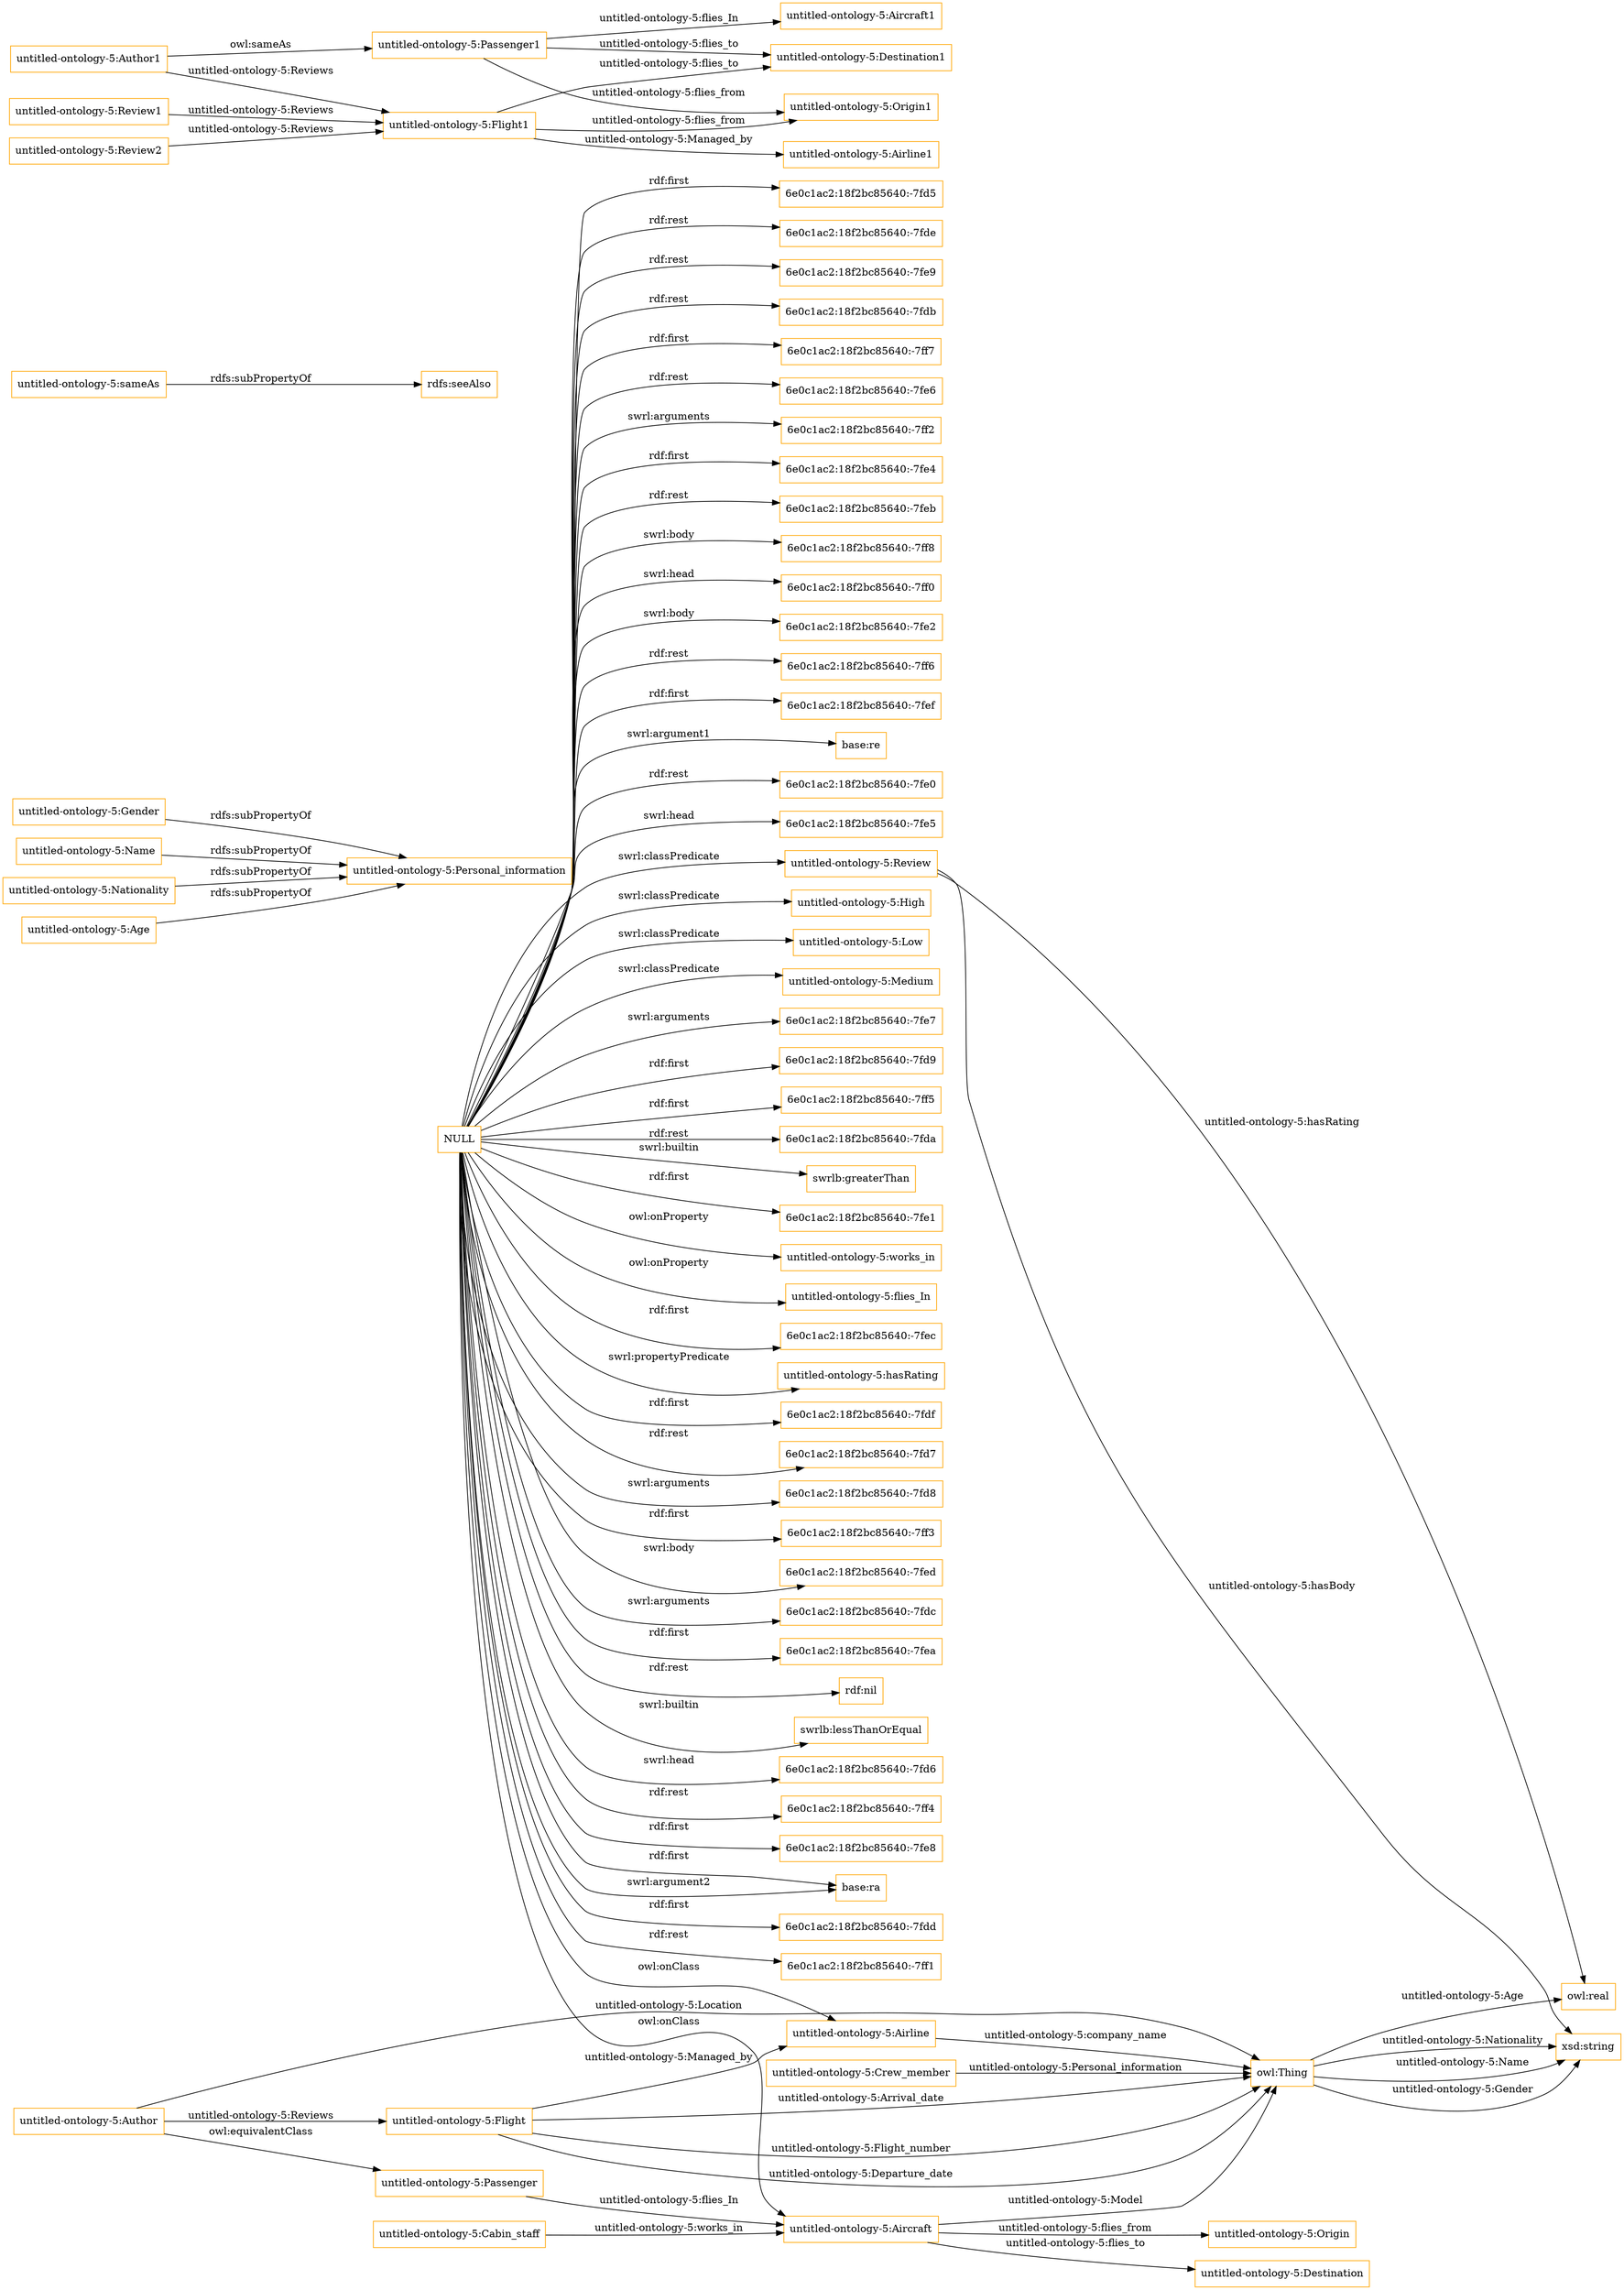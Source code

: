 digraph ar2dtool_diagram { 
rankdir=LR;
size="1501"
node [shape = rectangle, color="orange"]; "untitled-ontology-5:Review" "untitled-ontology-5:Origin" "untitled-ontology-5:Flight" "untitled-ontology-5:Passenger" "untitled-ontology-5:High" "untitled-ontology-5:Author" "untitled-ontology-5:Low" "untitled-ontology-5:Crew_member" "untitled-ontology-5:Cabin_staff" "untitled-ontology-5:Medium" "untitled-ontology-5:Destination" "untitled-ontology-5:Aircraft" "untitled-ontology-5:Airline" ; /*classes style*/
	"NULL" -> "6e0c1ac2:18f2bc85640:-7fe7" [ label = "swrl:arguments" ];
	"NULL" -> "6e0c1ac2:18f2bc85640:-7fd9" [ label = "rdf:first" ];
	"NULL" -> "6e0c1ac2:18f2bc85640:-7ff5" [ label = "rdf:first" ];
	"NULL" -> "untitled-ontology-5:Low" [ label = "swrl:classPredicate" ];
	"NULL" -> "6e0c1ac2:18f2bc85640:-7fda" [ label = "rdf:rest" ];
	"NULL" -> "swrlb:greaterThan" [ label = "swrl:builtin" ];
	"NULL" -> "6e0c1ac2:18f2bc85640:-7fe1" [ label = "rdf:first" ];
	"NULL" -> "untitled-ontology-5:works_in" [ label = "owl:onProperty" ];
	"NULL" -> "untitled-ontology-5:flies_In" [ label = "owl:onProperty" ];
	"NULL" -> "6e0c1ac2:18f2bc85640:-7fec" [ label = "rdf:first" ];
	"NULL" -> "untitled-ontology-5:hasRating" [ label = "swrl:propertyPredicate" ];
	"NULL" -> "6e0c1ac2:18f2bc85640:-7fdf" [ label = "rdf:first" ];
	"NULL" -> "6e0c1ac2:18f2bc85640:-7fd7" [ label = "rdf:rest" ];
	"NULL" -> "6e0c1ac2:18f2bc85640:-7fd8" [ label = "swrl:arguments" ];
	"NULL" -> "6e0c1ac2:18f2bc85640:-7ff3" [ label = "rdf:first" ];
	"NULL" -> "6e0c1ac2:18f2bc85640:-7fed" [ label = "swrl:body" ];
	"NULL" -> "6e0c1ac2:18f2bc85640:-7fdc" [ label = "swrl:arguments" ];
	"NULL" -> "6e0c1ac2:18f2bc85640:-7fea" [ label = "rdf:first" ];
	"NULL" -> "rdf:nil" [ label = "rdf:rest" ];
	"NULL" -> "swrlb:lessThanOrEqual" [ label = "swrl:builtin" ];
	"NULL" -> "untitled-ontology-5:High" [ label = "swrl:classPredicate" ];
	"NULL" -> "6e0c1ac2:18f2bc85640:-7fd6" [ label = "swrl:head" ];
	"NULL" -> "6e0c1ac2:18f2bc85640:-7ff4" [ label = "rdf:rest" ];
	"NULL" -> "6e0c1ac2:18f2bc85640:-7fe8" [ label = "rdf:first" ];
	"NULL" -> "base:ra" [ label = "swrl:argument2" ];
	"NULL" -> "6e0c1ac2:18f2bc85640:-7fdd" [ label = "rdf:first" ];
	"NULL" -> "6e0c1ac2:18f2bc85640:-7ff1" [ label = "rdf:rest" ];
	"NULL" -> "6e0c1ac2:18f2bc85640:-7fd5" [ label = "rdf:first" ];
	"NULL" -> "untitled-ontology-5:Airline" [ label = "owl:onClass" ];
	"NULL" -> "6e0c1ac2:18f2bc85640:-7fde" [ label = "rdf:rest" ];
	"NULL" -> "untitled-ontology-5:Aircraft" [ label = "owl:onClass" ];
	"NULL" -> "6e0c1ac2:18f2bc85640:-7fe9" [ label = "rdf:rest" ];
	"NULL" -> "6e0c1ac2:18f2bc85640:-7fdb" [ label = "rdf:rest" ];
	"NULL" -> "6e0c1ac2:18f2bc85640:-7ff7" [ label = "rdf:first" ];
	"NULL" -> "untitled-ontology-5:Review" [ label = "swrl:classPredicate" ];
	"NULL" -> "6e0c1ac2:18f2bc85640:-7fe6" [ label = "rdf:rest" ];
	"NULL" -> "6e0c1ac2:18f2bc85640:-7ff2" [ label = "swrl:arguments" ];
	"NULL" -> "6e0c1ac2:18f2bc85640:-7fe4" [ label = "rdf:first" ];
	"NULL" -> "6e0c1ac2:18f2bc85640:-7feb" [ label = "rdf:rest" ];
	"NULL" -> "6e0c1ac2:18f2bc85640:-7ff8" [ label = "swrl:body" ];
	"NULL" -> "base:ra" [ label = "rdf:first" ];
	"NULL" -> "6e0c1ac2:18f2bc85640:-7ff0" [ label = "swrl:head" ];
	"NULL" -> "6e0c1ac2:18f2bc85640:-7fe2" [ label = "swrl:body" ];
	"NULL" -> "6e0c1ac2:18f2bc85640:-7ff6" [ label = "rdf:rest" ];
	"NULL" -> "6e0c1ac2:18f2bc85640:-7fef" [ label = "rdf:first" ];
	"NULL" -> "base:re" [ label = "swrl:argument1" ];
	"NULL" -> "6e0c1ac2:18f2bc85640:-7fe0" [ label = "rdf:rest" ];
	"NULL" -> "untitled-ontology-5:Medium" [ label = "swrl:classPredicate" ];
	"NULL" -> "6e0c1ac2:18f2bc85640:-7fe5" [ label = "swrl:head" ];
	"untitled-ontology-5:Gender" -> "untitled-ontology-5:Personal_information" [ label = "rdfs:subPropertyOf" ];
	"untitled-ontology-5:Name" -> "untitled-ontology-5:Personal_information" [ label = "rdfs:subPropertyOf" ];
	"untitled-ontology-5:Author" -> "untitled-ontology-5:Passenger" [ label = "owl:equivalentClass" ];
	"untitled-ontology-5:sameAs" -> "rdfs:seeAlso" [ label = "rdfs:subPropertyOf" ];
	"untitled-ontology-5:Review2" -> "untitled-ontology-5:Flight1" [ label = "untitled-ontology-5:Reviews" ];
	"untitled-ontology-5:Flight1" -> "untitled-ontology-5:Destination1" [ label = "untitled-ontology-5:flies_to" ];
	"untitled-ontology-5:Flight1" -> "untitled-ontology-5:Origin1" [ label = "untitled-ontology-5:flies_from" ];
	"untitled-ontology-5:Flight1" -> "untitled-ontology-5:Airline1" [ label = "untitled-ontology-5:Managed_by" ];
	"untitled-ontology-5:Review1" -> "untitled-ontology-5:Flight1" [ label = "untitled-ontology-5:Reviews" ];
	"untitled-ontology-5:Nationality" -> "untitled-ontology-5:Personal_information" [ label = "rdfs:subPropertyOf" ];
	"untitled-ontology-5:Passenger1" -> "untitled-ontology-5:Destination1" [ label = "untitled-ontology-5:flies_to" ];
	"untitled-ontology-5:Passenger1" -> "untitled-ontology-5:Origin1" [ label = "untitled-ontology-5:flies_from" ];
	"untitled-ontology-5:Passenger1" -> "untitled-ontology-5:Aircraft1" [ label = "untitled-ontology-5:flies_In" ];
	"untitled-ontology-5:Age" -> "untitled-ontology-5:Personal_information" [ label = "rdfs:subPropertyOf" ];
	"untitled-ontology-5:Author1" -> "untitled-ontology-5:Flight1" [ label = "untitled-ontology-5:Reviews" ];
	"untitled-ontology-5:Author1" -> "untitled-ontology-5:Passenger1" [ label = "owl:sameAs" ];
	"untitled-ontology-5:Cabin_staff" -> "untitled-ontology-5:Aircraft" [ label = "untitled-ontology-5:works_in" ];
	"untitled-ontology-5:Aircraft" -> "untitled-ontology-5:Destination" [ label = "untitled-ontology-5:flies_to" ];
	"untitled-ontology-5:Crew_member" -> "owl:Thing" [ label = "untitled-ontology-5:Personal_information" ];
	"untitled-ontology-5:Review" -> "owl:real" [ label = "untitled-ontology-5:hasRating" ];
	"untitled-ontology-5:Flight" -> "untitled-ontology-5:Airline" [ label = "untitled-ontology-5:Managed_by" ];
	"owl:Thing" -> "xsd:string" [ label = "untitled-ontology-5:Nationality" ];
	"untitled-ontology-5:Aircraft" -> "untitled-ontology-5:Origin" [ label = "untitled-ontology-5:flies_from" ];
	"owl:Thing" -> "xsd:string" [ label = "untitled-ontology-5:Name" ];
	"untitled-ontology-5:Review" -> "xsd:string" [ label = "untitled-ontology-5:hasBody" ];
	"untitled-ontology-5:Passenger" -> "untitled-ontology-5:Aircraft" [ label = "untitled-ontology-5:flies_In" ];
	"owl:Thing" -> "xsd:string" [ label = "untitled-ontology-5:Gender" ];
	"untitled-ontology-5:Author" -> "owl:Thing" [ label = "untitled-ontology-5:Location" ];
	"untitled-ontology-5:Flight" -> "owl:Thing" [ label = "untitled-ontology-5:Departure_date" ];
	"untitled-ontology-5:Aircraft" -> "owl:Thing" [ label = "untitled-ontology-5:Model" ];
	"untitled-ontology-5:Airline" -> "owl:Thing" [ label = "untitled-ontology-5:company_name" ];
	"untitled-ontology-5:Author" -> "untitled-ontology-5:Flight" [ label = "untitled-ontology-5:Reviews" ];
	"untitled-ontology-5:Flight" -> "owl:Thing" [ label = "untitled-ontology-5:Flight_number" ];
	"untitled-ontology-5:Flight" -> "owl:Thing" [ label = "untitled-ontology-5:Arrival_date" ];
	"owl:Thing" -> "owl:real" [ label = "untitled-ontology-5:Age" ];

}
